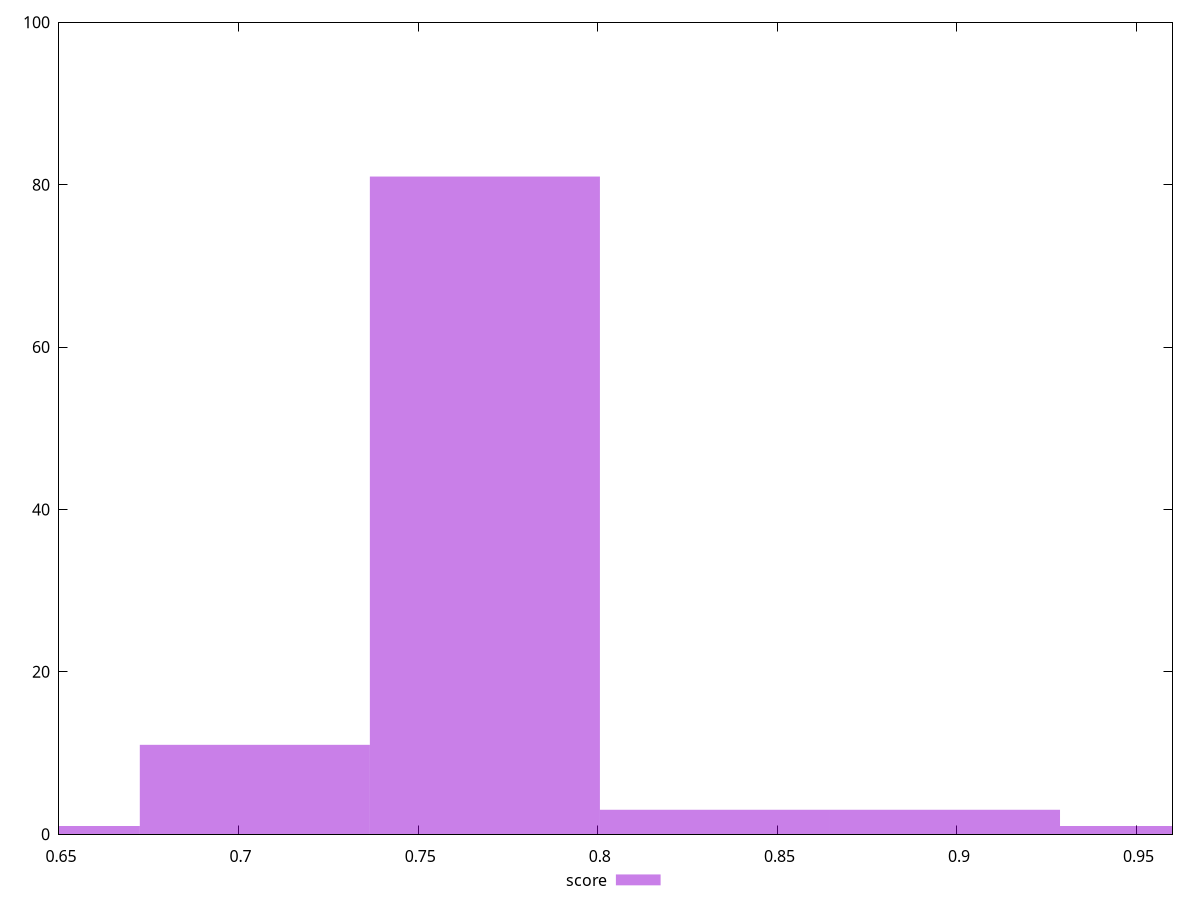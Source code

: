reset

$score <<EOF
0.7685685690953645 81
0.7045211883374174 11
0.9607107113692056 1
0.8966633306112586 3
0.8326159498533116 3
0.6404738075794704 1
EOF

set key outside below
set boxwidth 0.06404738075794704
set xrange [0.65:0.96]
set yrange [0:100]
set trange [0:100]
set style fill transparent solid 0.5 noborder
set terminal svg size 640, 490 enhanced background rgb 'white'
set output "report_00013_2021-02-09T12-04-24.940Z/uses-rel-preconnect/samples/pages+cached+noadtech/score/histogram.svg"

plot $score title "score" with boxes

reset
